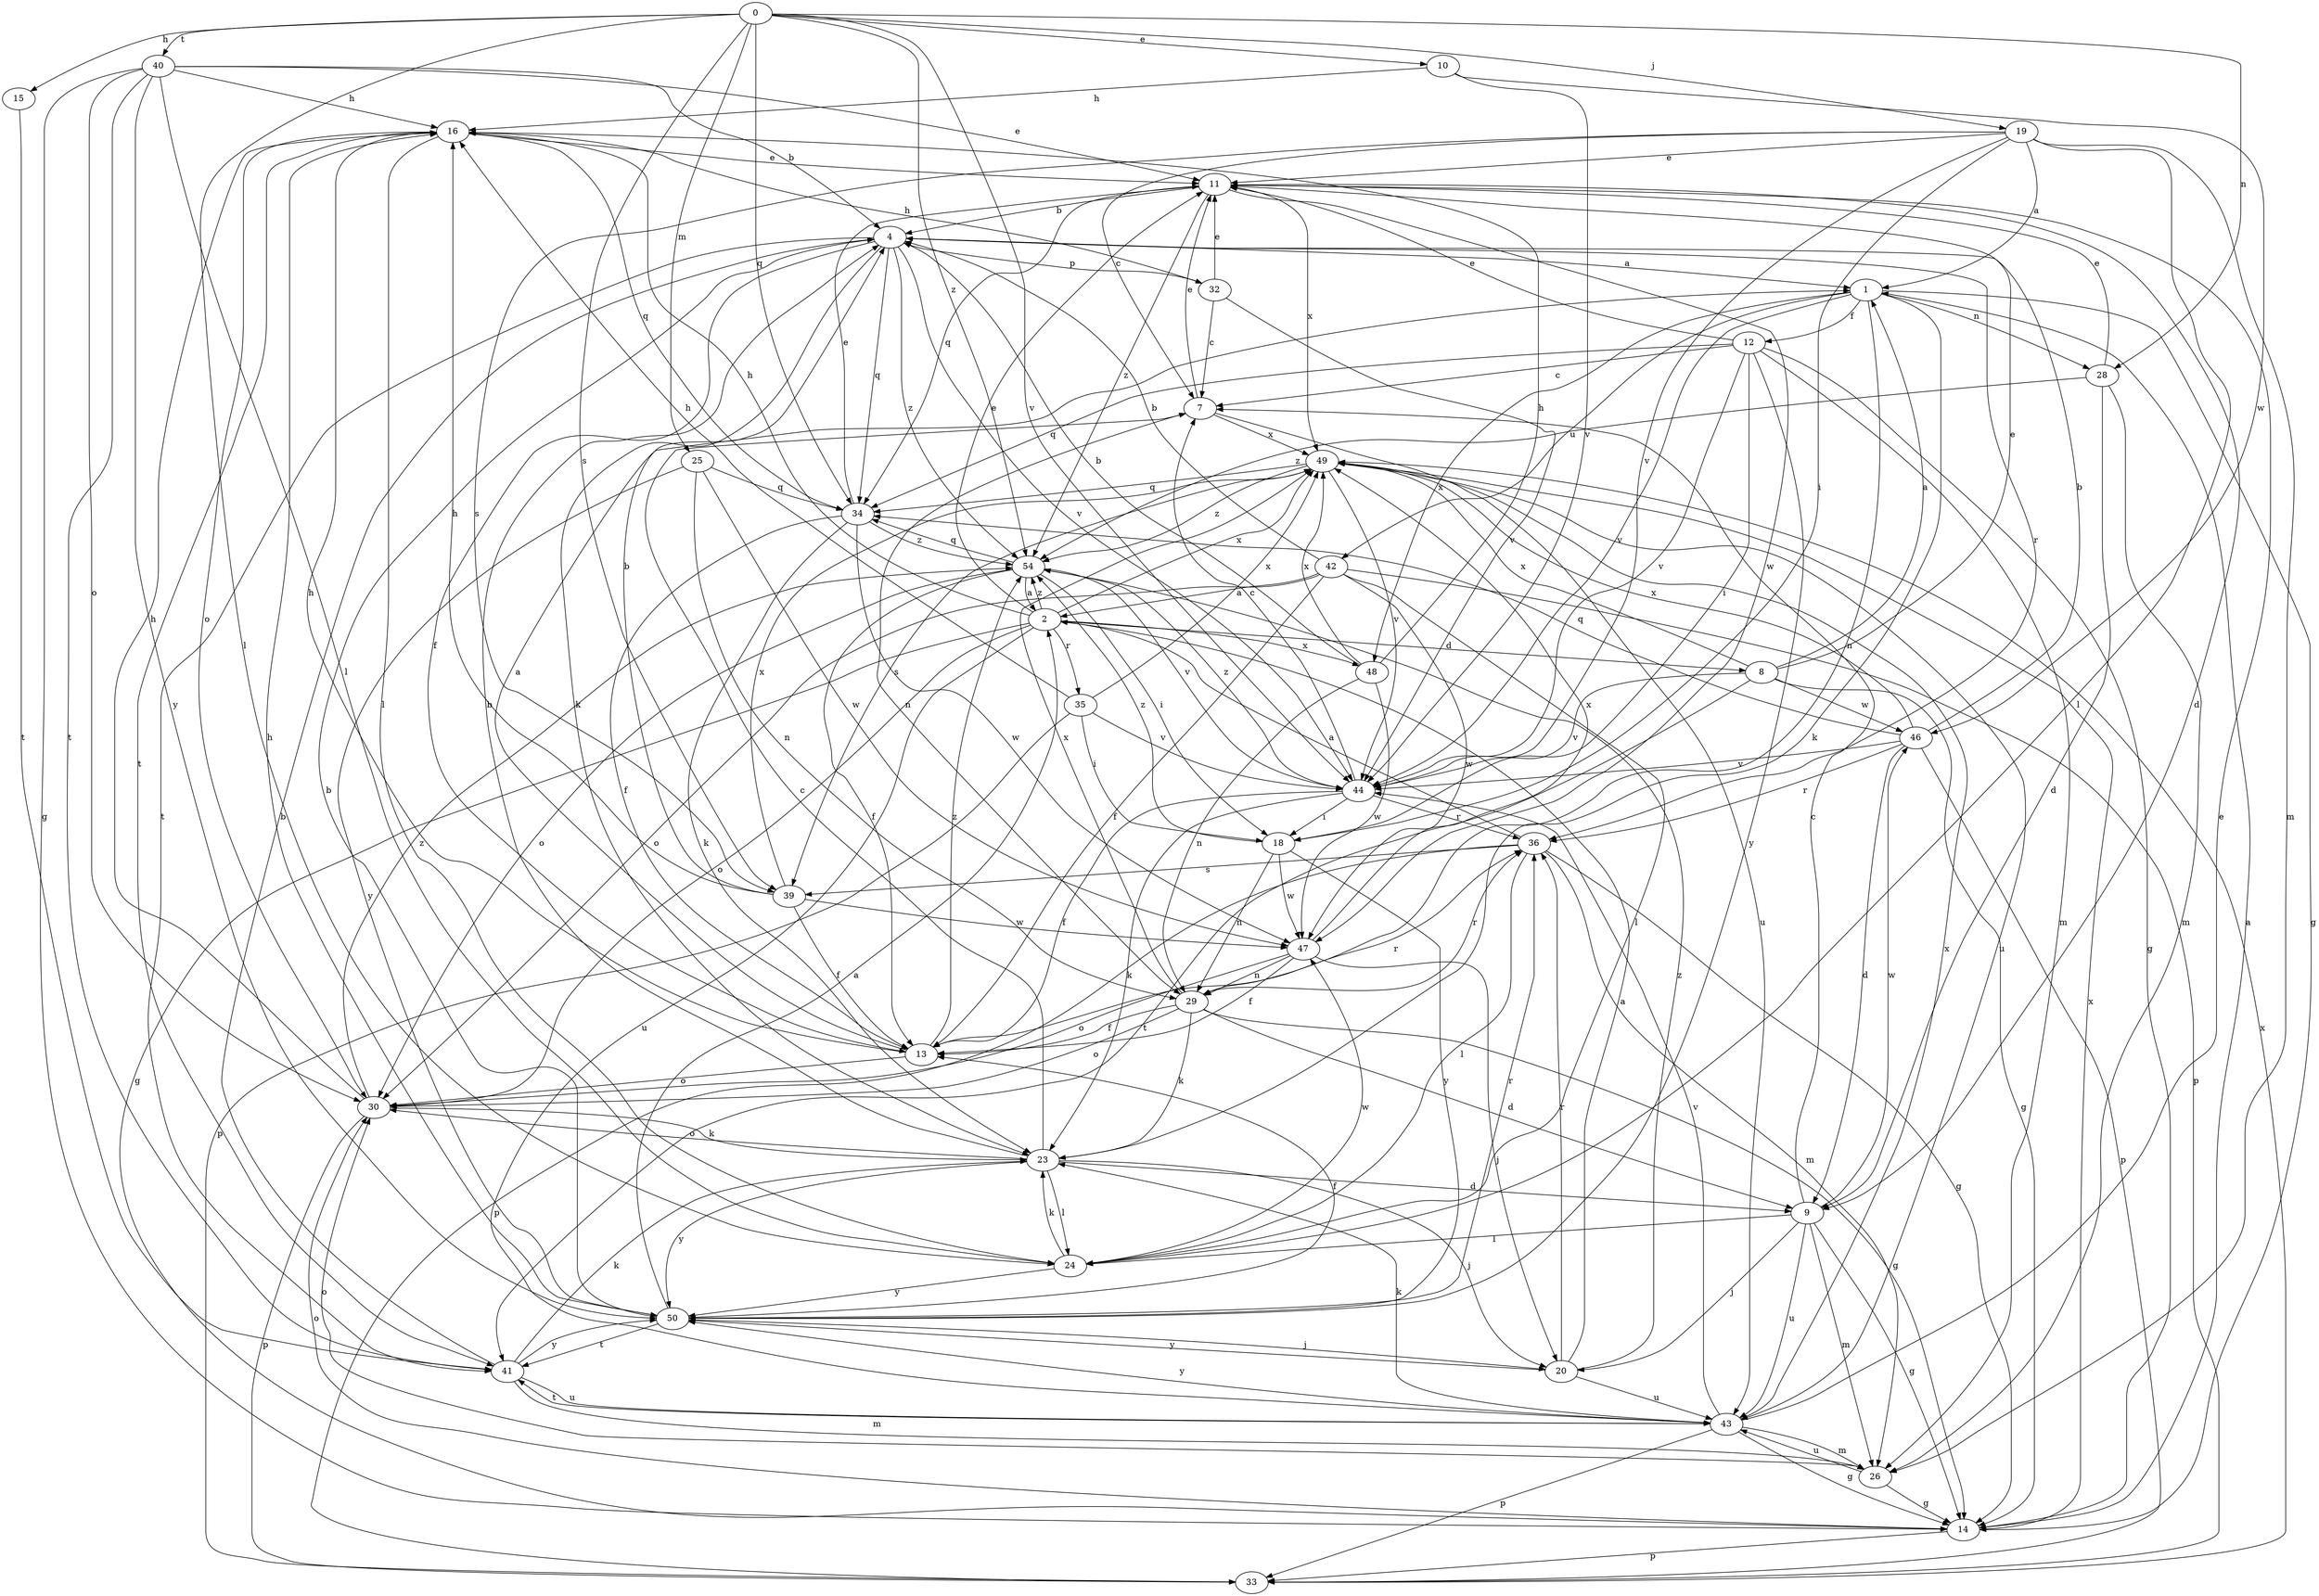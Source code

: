 strict digraph  {
0;
1;
2;
4;
7;
8;
9;
10;
11;
12;
13;
14;
15;
16;
18;
19;
20;
23;
24;
25;
26;
28;
29;
30;
32;
33;
34;
35;
36;
39;
40;
41;
42;
43;
44;
46;
47;
48;
49;
50;
54;
0 -> 10  [label=e];
0 -> 15  [label=h];
0 -> 19  [label=j];
0 -> 24  [label=l];
0 -> 25  [label=m];
0 -> 28  [label=n];
0 -> 34  [label=q];
0 -> 39  [label=s];
0 -> 40  [label=t];
0 -> 44  [label=v];
0 -> 54  [label=z];
1 -> 12  [label=f];
1 -> 14  [label=g];
1 -> 23  [label=k];
1 -> 28  [label=n];
1 -> 29  [label=n];
1 -> 42  [label=u];
1 -> 44  [label=v];
1 -> 48  [label=x];
2 -> 8  [label=d];
2 -> 11  [label=e];
2 -> 14  [label=g];
2 -> 16  [label=h];
2 -> 30  [label=o];
2 -> 35  [label=r];
2 -> 43  [label=u];
2 -> 48  [label=x];
2 -> 49  [label=x];
2 -> 54  [label=z];
4 -> 1  [label=a];
4 -> 13  [label=f];
4 -> 23  [label=k];
4 -> 32  [label=p];
4 -> 34  [label=q];
4 -> 36  [label=r];
4 -> 41  [label=t];
4 -> 44  [label=v];
4 -> 54  [label=z];
7 -> 11  [label=e];
7 -> 29  [label=n];
7 -> 43  [label=u];
7 -> 49  [label=x];
8 -> 1  [label=a];
8 -> 11  [label=e];
8 -> 14  [label=g];
8 -> 41  [label=t];
8 -> 44  [label=v];
8 -> 46  [label=w];
8 -> 49  [label=x];
9 -> 7  [label=c];
9 -> 14  [label=g];
9 -> 20  [label=j];
9 -> 24  [label=l];
9 -> 26  [label=m];
9 -> 43  [label=u];
9 -> 46  [label=w];
10 -> 16  [label=h];
10 -> 44  [label=v];
10 -> 46  [label=w];
11 -> 4  [label=b];
11 -> 9  [label=d];
11 -> 34  [label=q];
11 -> 47  [label=w];
11 -> 49  [label=x];
11 -> 54  [label=z];
12 -> 7  [label=c];
12 -> 11  [label=e];
12 -> 14  [label=g];
12 -> 18  [label=i];
12 -> 26  [label=m];
12 -> 34  [label=q];
12 -> 44  [label=v];
12 -> 50  [label=y];
13 -> 1  [label=a];
13 -> 16  [label=h];
13 -> 30  [label=o];
13 -> 36  [label=r];
13 -> 54  [label=z];
14 -> 1  [label=a];
14 -> 30  [label=o];
14 -> 33  [label=p];
14 -> 49  [label=x];
15 -> 41  [label=t];
16 -> 11  [label=e];
16 -> 24  [label=l];
16 -> 30  [label=o];
16 -> 34  [label=q];
16 -> 41  [label=t];
18 -> 29  [label=n];
18 -> 47  [label=w];
18 -> 50  [label=y];
18 -> 54  [label=z];
19 -> 1  [label=a];
19 -> 7  [label=c];
19 -> 11  [label=e];
19 -> 18  [label=i];
19 -> 24  [label=l];
19 -> 26  [label=m];
19 -> 39  [label=s];
19 -> 44  [label=v];
20 -> 2  [label=a];
20 -> 36  [label=r];
20 -> 43  [label=u];
20 -> 50  [label=y];
20 -> 54  [label=z];
23 -> 4  [label=b];
23 -> 7  [label=c];
23 -> 9  [label=d];
23 -> 20  [label=j];
23 -> 24  [label=l];
23 -> 30  [label=o];
23 -> 50  [label=y];
24 -> 23  [label=k];
24 -> 47  [label=w];
24 -> 50  [label=y];
25 -> 29  [label=n];
25 -> 34  [label=q];
25 -> 47  [label=w];
25 -> 50  [label=y];
26 -> 14  [label=g];
26 -> 30  [label=o];
26 -> 43  [label=u];
28 -> 9  [label=d];
28 -> 11  [label=e];
28 -> 26  [label=m];
28 -> 54  [label=z];
29 -> 9  [label=d];
29 -> 13  [label=f];
29 -> 14  [label=g];
29 -> 23  [label=k];
29 -> 30  [label=o];
29 -> 36  [label=r];
29 -> 49  [label=x];
30 -> 16  [label=h];
30 -> 23  [label=k];
30 -> 33  [label=p];
30 -> 54  [label=z];
32 -> 7  [label=c];
32 -> 11  [label=e];
32 -> 16  [label=h];
32 -> 44  [label=v];
33 -> 49  [label=x];
34 -> 11  [label=e];
34 -> 13  [label=f];
34 -> 23  [label=k];
34 -> 47  [label=w];
34 -> 54  [label=z];
35 -> 16  [label=h];
35 -> 18  [label=i];
35 -> 33  [label=p];
35 -> 44  [label=v];
35 -> 49  [label=x];
36 -> 2  [label=a];
36 -> 14  [label=g];
36 -> 24  [label=l];
36 -> 26  [label=m];
36 -> 33  [label=p];
36 -> 39  [label=s];
39 -> 4  [label=b];
39 -> 13  [label=f];
39 -> 16  [label=h];
39 -> 47  [label=w];
39 -> 49  [label=x];
40 -> 4  [label=b];
40 -> 11  [label=e];
40 -> 14  [label=g];
40 -> 16  [label=h];
40 -> 24  [label=l];
40 -> 30  [label=o];
40 -> 41  [label=t];
40 -> 50  [label=y];
41 -> 4  [label=b];
41 -> 23  [label=k];
41 -> 26  [label=m];
41 -> 43  [label=u];
41 -> 50  [label=y];
42 -> 2  [label=a];
42 -> 4  [label=b];
42 -> 13  [label=f];
42 -> 24  [label=l];
42 -> 30  [label=o];
42 -> 33  [label=p];
42 -> 47  [label=w];
43 -> 11  [label=e];
43 -> 14  [label=g];
43 -> 23  [label=k];
43 -> 26  [label=m];
43 -> 33  [label=p];
43 -> 41  [label=t];
43 -> 44  [label=v];
43 -> 49  [label=x];
43 -> 50  [label=y];
44 -> 7  [label=c];
44 -> 13  [label=f];
44 -> 18  [label=i];
44 -> 23  [label=k];
44 -> 36  [label=r];
44 -> 54  [label=z];
46 -> 4  [label=b];
46 -> 9  [label=d];
46 -> 33  [label=p];
46 -> 34  [label=q];
46 -> 36  [label=r];
46 -> 44  [label=v];
46 -> 49  [label=x];
47 -> 13  [label=f];
47 -> 20  [label=j];
47 -> 29  [label=n];
47 -> 30  [label=o];
47 -> 49  [label=x];
48 -> 4  [label=b];
48 -> 16  [label=h];
48 -> 29  [label=n];
48 -> 47  [label=w];
48 -> 49  [label=x];
49 -> 34  [label=q];
49 -> 39  [label=s];
49 -> 43  [label=u];
49 -> 44  [label=v];
49 -> 54  [label=z];
50 -> 2  [label=a];
50 -> 4  [label=b];
50 -> 13  [label=f];
50 -> 16  [label=h];
50 -> 20  [label=j];
50 -> 36  [label=r];
50 -> 41  [label=t];
54 -> 2  [label=a];
54 -> 13  [label=f];
54 -> 18  [label=i];
54 -> 30  [label=o];
54 -> 34  [label=q];
54 -> 44  [label=v];
}
